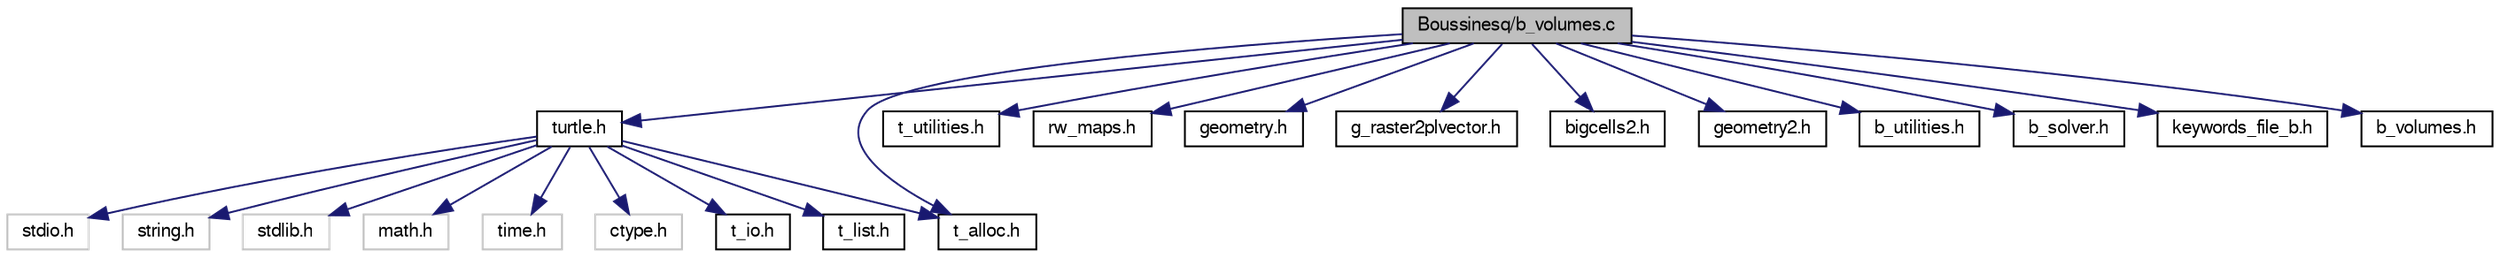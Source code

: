 digraph "Boussinesq/b_volumes.c"
{
  bgcolor="transparent";
  edge [fontname="FreeSans",fontsize="10",labelfontname="FreeSans",labelfontsize="10"];
  node [fontname="FreeSans",fontsize="10",shape=record];
  Node1 [label="Boussinesq/b_volumes.c",height=0.2,width=0.4,color="black", fillcolor="grey75", style="filled" fontcolor="black"];
  Node1 -> Node2 [color="midnightblue",fontsize="10",style="solid",fontname="FreeSans"];
  Node2 [label="turtle.h",height=0.2,width=0.4,color="black",URL="$turtle_8h.html"];
  Node2 -> Node3 [color="midnightblue",fontsize="10",style="solid",fontname="FreeSans"];
  Node3 [label="stdio.h",height=0.2,width=0.4,color="grey75"];
  Node2 -> Node4 [color="midnightblue",fontsize="10",style="solid",fontname="FreeSans"];
  Node4 [label="string.h",height=0.2,width=0.4,color="grey75"];
  Node2 -> Node5 [color="midnightblue",fontsize="10",style="solid",fontname="FreeSans"];
  Node5 [label="stdlib.h",height=0.2,width=0.4,color="grey75"];
  Node2 -> Node6 [color="midnightblue",fontsize="10",style="solid",fontname="FreeSans"];
  Node6 [label="math.h",height=0.2,width=0.4,color="grey75"];
  Node2 -> Node7 [color="midnightblue",fontsize="10",style="solid",fontname="FreeSans"];
  Node7 [label="time.h",height=0.2,width=0.4,color="grey75"];
  Node2 -> Node8 [color="midnightblue",fontsize="10",style="solid",fontname="FreeSans"];
  Node8 [label="ctype.h",height=0.2,width=0.4,color="grey75"];
  Node2 -> Node9 [color="midnightblue",fontsize="10",style="solid",fontname="FreeSans"];
  Node9 [label="t_alloc.h",height=0.2,width=0.4,color="black",URL="$t__alloc_8h.html"];
  Node2 -> Node10 [color="midnightblue",fontsize="10",style="solid",fontname="FreeSans"];
  Node10 [label="t_io.h",height=0.2,width=0.4,color="black",URL="$t__io_8h.html"];
  Node2 -> Node11 [color="midnightblue",fontsize="10",style="solid",fontname="FreeSans"];
  Node11 [label="t_list.h",height=0.2,width=0.4,color="black",URL="$t__list_8h.html"];
  Node1 -> Node9 [color="midnightblue",fontsize="10",style="solid",fontname="FreeSans"];
  Node1 -> Node12 [color="midnightblue",fontsize="10",style="solid",fontname="FreeSans"];
  Node12 [label="t_utilities.h",height=0.2,width=0.4,color="black",URL="$t__utilities_8h.html"];
  Node1 -> Node13 [color="midnightblue",fontsize="10",style="solid",fontname="FreeSans"];
  Node13 [label="rw_maps.h",height=0.2,width=0.4,color="black",URL="$rw__maps_8h.html"];
  Node1 -> Node14 [color="midnightblue",fontsize="10",style="solid",fontname="FreeSans"];
  Node14 [label="geometry.h",height=0.2,width=0.4,color="black",URL="$geometry_8h.html"];
  Node1 -> Node15 [color="midnightblue",fontsize="10",style="solid",fontname="FreeSans"];
  Node15 [label="g_raster2plvector.h",height=0.2,width=0.4,color="black",URL="$g__raster2plvector_8h.html"];
  Node1 -> Node16 [color="midnightblue",fontsize="10",style="solid",fontname="FreeSans"];
  Node16 [label="bigcells2.h",height=0.2,width=0.4,color="black",URL="$bigcells2_8h.html"];
  Node1 -> Node17 [color="midnightblue",fontsize="10",style="solid",fontname="FreeSans"];
  Node17 [label="geometry2.h",height=0.2,width=0.4,color="black",URL="$geometry2_8h.html"];
  Node1 -> Node18 [color="midnightblue",fontsize="10",style="solid",fontname="FreeSans"];
  Node18 [label="b_utilities.h",height=0.2,width=0.4,color="black",URL="$b__utilities_8h.html"];
  Node1 -> Node19 [color="midnightblue",fontsize="10",style="solid",fontname="FreeSans"];
  Node19 [label="b_solver.h",height=0.2,width=0.4,color="black",URL="$b__solver_8h.html"];
  Node1 -> Node20 [color="midnightblue",fontsize="10",style="solid",fontname="FreeSans"];
  Node20 [label="keywords_file_b.h",height=0.2,width=0.4,color="black",URL="$keywords__file__b_8h.html"];
  Node1 -> Node21 [color="midnightblue",fontsize="10",style="solid",fontname="FreeSans"];
  Node21 [label="b_volumes.h",height=0.2,width=0.4,color="black",URL="$b__volumes_8h.html"];
}
